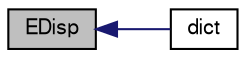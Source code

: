 digraph "EDisp"
{
  bgcolor="transparent";
  edge [fontname="FreeSans",fontsize="10",labelfontname="FreeSans",labelfontsize="10"];
  node [fontname="FreeSans",fontsize="10",shape=record];
  rankdir="LR";
  Node373 [label="EDisp",height=0.2,width=0.4,color="black", fillcolor="grey75", style="filled", fontcolor="black"];
  Node373 -> Node374 [dir="back",color="midnightblue",fontsize="10",style="solid",fontname="FreeSans"];
  Node374 [label="dict",height=0.2,width=0.4,color="black",URL="$a30050.html#a19650e729ef6a0899b8fbe25f5238728",tooltip="Reference to the dictionary. "];
}

